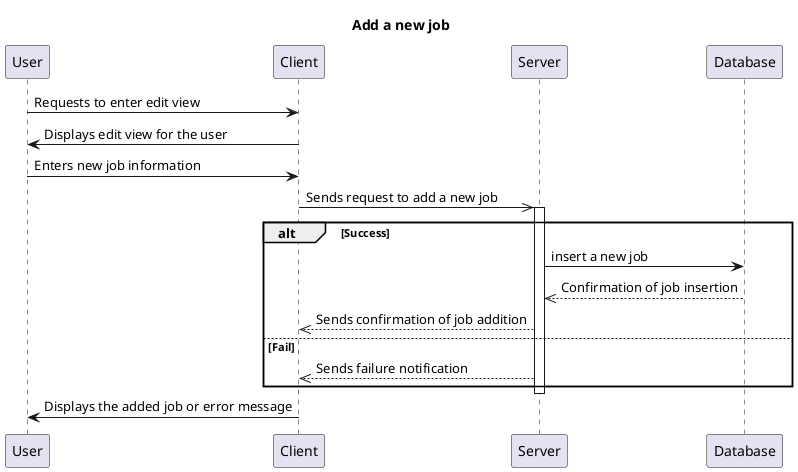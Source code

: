 @startuml
Participant User
Participant Client
Participant Server
Participant Database
title Add a new job
User->Client: Requests to enter edit view 
Client->User: Displays edit view for the user

User->Client: Enters new job information
Client->>Server: Sends request to add a new job

activate Server
alt Success

Server->Database: insert a new job 
Database-->>Server: Confirmation of job insertion

    Server-->>Client: Sends confirmation of job addition
else Fail
    Server-->>Client: Sends failure notification
end
deactivate Server
    Client->User: Displays the added job or error message

@enduml